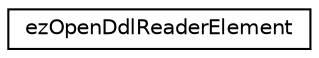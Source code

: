 digraph "Graphical Class Hierarchy"
{
 // LATEX_PDF_SIZE
  edge [fontname="Helvetica",fontsize="10",labelfontname="Helvetica",labelfontsize="10"];
  node [fontname="Helvetica",fontsize="10",shape=record];
  rankdir="LR";
  Node0 [label="ezOpenDdlReaderElement",height=0.2,width=0.4,color="black", fillcolor="white", style="filled",URL="$db/d71/classez_open_ddl_reader_element.htm",tooltip="Represents a single 'object' in a DDL document, e.g. either a custom type or a primitives list."];
}
